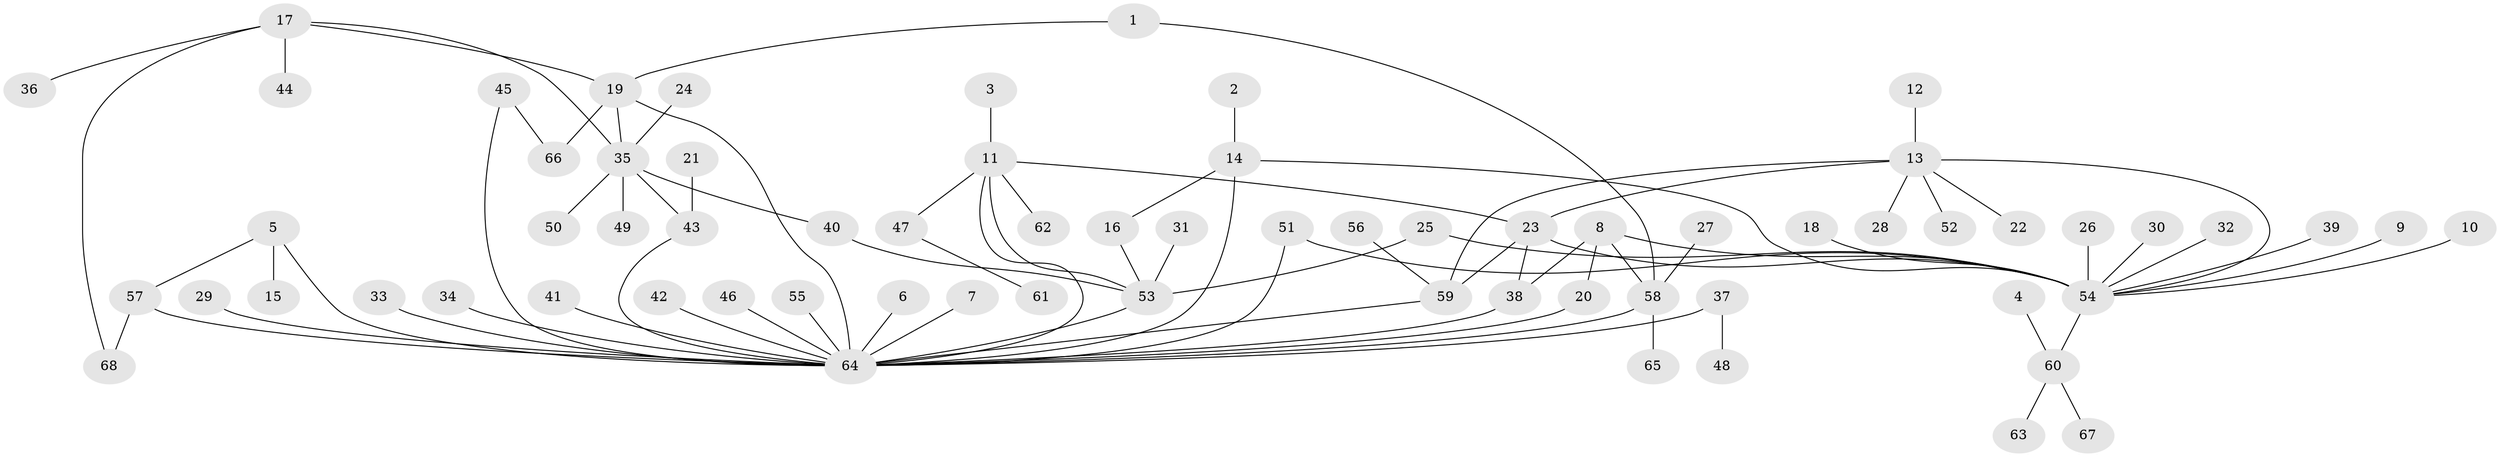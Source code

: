 // original degree distribution, {26: 0.007518796992481203, 7: 0.022556390977443608, 3: 0.07518796992481203, 8: 0.022556390977443608, 10: 0.015037593984962405, 2: 0.21052631578947367, 5: 0.022556390977443608, 6: 0.015037593984962405, 16: 0.007518796992481203, 1: 0.5714285714285714, 4: 0.03007518796992481}
// Generated by graph-tools (version 1.1) at 2025/01/03/09/25 03:01:50]
// undirected, 68 vertices, 86 edges
graph export_dot {
graph [start="1"]
  node [color=gray90,style=filled];
  1;
  2;
  3;
  4;
  5;
  6;
  7;
  8;
  9;
  10;
  11;
  12;
  13;
  14;
  15;
  16;
  17;
  18;
  19;
  20;
  21;
  22;
  23;
  24;
  25;
  26;
  27;
  28;
  29;
  30;
  31;
  32;
  33;
  34;
  35;
  36;
  37;
  38;
  39;
  40;
  41;
  42;
  43;
  44;
  45;
  46;
  47;
  48;
  49;
  50;
  51;
  52;
  53;
  54;
  55;
  56;
  57;
  58;
  59;
  60;
  61;
  62;
  63;
  64;
  65;
  66;
  67;
  68;
  1 -- 19 [weight=1.0];
  1 -- 58 [weight=1.0];
  2 -- 14 [weight=1.0];
  3 -- 11 [weight=1.0];
  4 -- 60 [weight=1.0];
  5 -- 15 [weight=1.0];
  5 -- 57 [weight=1.0];
  5 -- 64 [weight=1.0];
  6 -- 64 [weight=1.0];
  7 -- 64 [weight=1.0];
  8 -- 20 [weight=1.0];
  8 -- 38 [weight=1.0];
  8 -- 54 [weight=1.0];
  8 -- 58 [weight=1.0];
  9 -- 54 [weight=1.0];
  10 -- 54 [weight=1.0];
  11 -- 23 [weight=1.0];
  11 -- 47 [weight=1.0];
  11 -- 53 [weight=1.0];
  11 -- 62 [weight=1.0];
  11 -- 64 [weight=1.0];
  12 -- 13 [weight=1.0];
  13 -- 22 [weight=1.0];
  13 -- 23 [weight=1.0];
  13 -- 28 [weight=1.0];
  13 -- 52 [weight=1.0];
  13 -- 54 [weight=1.0];
  13 -- 59 [weight=1.0];
  14 -- 16 [weight=1.0];
  14 -- 54 [weight=1.0];
  14 -- 64 [weight=1.0];
  16 -- 53 [weight=1.0];
  17 -- 19 [weight=1.0];
  17 -- 35 [weight=1.0];
  17 -- 36 [weight=1.0];
  17 -- 44 [weight=1.0];
  17 -- 68 [weight=1.0];
  18 -- 54 [weight=1.0];
  19 -- 35 [weight=1.0];
  19 -- 64 [weight=1.0];
  19 -- 66 [weight=1.0];
  20 -- 64 [weight=1.0];
  21 -- 43 [weight=1.0];
  23 -- 38 [weight=1.0];
  23 -- 54 [weight=1.0];
  23 -- 59 [weight=2.0];
  24 -- 35 [weight=1.0];
  25 -- 53 [weight=1.0];
  25 -- 54 [weight=1.0];
  26 -- 54 [weight=1.0];
  27 -- 58 [weight=1.0];
  29 -- 64 [weight=1.0];
  30 -- 54 [weight=1.0];
  31 -- 53 [weight=1.0];
  32 -- 54 [weight=1.0];
  33 -- 64 [weight=1.0];
  34 -- 64 [weight=1.0];
  35 -- 40 [weight=1.0];
  35 -- 43 [weight=1.0];
  35 -- 49 [weight=1.0];
  35 -- 50 [weight=1.0];
  37 -- 48 [weight=1.0];
  37 -- 64 [weight=1.0];
  38 -- 64 [weight=1.0];
  39 -- 54 [weight=1.0];
  40 -- 53 [weight=1.0];
  41 -- 64 [weight=1.0];
  42 -- 64 [weight=1.0];
  43 -- 64 [weight=1.0];
  45 -- 64 [weight=1.0];
  45 -- 66 [weight=1.0];
  46 -- 64 [weight=1.0];
  47 -- 61 [weight=1.0];
  51 -- 54 [weight=1.0];
  51 -- 64 [weight=1.0];
  53 -- 64 [weight=1.0];
  54 -- 60 [weight=1.0];
  55 -- 64 [weight=1.0];
  56 -- 59 [weight=1.0];
  57 -- 64 [weight=1.0];
  57 -- 68 [weight=1.0];
  58 -- 64 [weight=1.0];
  58 -- 65 [weight=1.0];
  59 -- 64 [weight=1.0];
  60 -- 63 [weight=1.0];
  60 -- 67 [weight=1.0];
}
